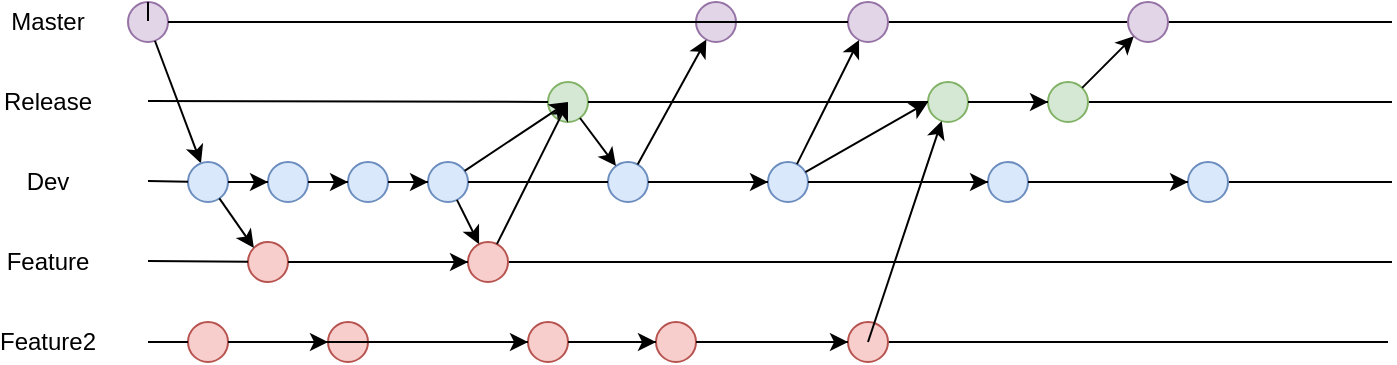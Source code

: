 <mxfile version="14.2.7" type="github">
  <diagram id="ECuKKJRDwGSO8WtzTbQF" name="Page-1">
    <mxGraphModel dx="946" dy="538" grid="1" gridSize="10" guides="1" tooltips="1" connect="1" arrows="1" fold="1" page="1" pageScale="1" pageWidth="827" pageHeight="1169" math="0" shadow="0">
      <root>
        <mxCell id="0" />
        <mxCell id="1" parent="0" />
        <mxCell id="wkxqqsHXV6JuuzdKQJdM-1" value="Master" style="text;html=1;strokeColor=none;fillColor=none;align=center;verticalAlign=middle;whiteSpace=wrap;rounded=0;" vertex="1" parent="1">
          <mxGeometry x="50" y="70" width="40" height="20" as="geometry" />
        </mxCell>
        <mxCell id="wkxqqsHXV6JuuzdKQJdM-2" value="Release" style="text;html=1;strokeColor=none;fillColor=none;align=center;verticalAlign=middle;whiteSpace=wrap;rounded=0;" vertex="1" parent="1">
          <mxGeometry x="50" y="110" width="40" height="20" as="geometry" />
        </mxCell>
        <mxCell id="wkxqqsHXV6JuuzdKQJdM-3" value="Dev" style="text;html=1;strokeColor=none;fillColor=none;align=center;verticalAlign=middle;whiteSpace=wrap;rounded=0;" vertex="1" parent="1">
          <mxGeometry x="50" y="150" width="40" height="20" as="geometry" />
        </mxCell>
        <mxCell id="wkxqqsHXV6JuuzdKQJdM-4" value="Feature" style="text;html=1;strokeColor=none;fillColor=none;align=center;verticalAlign=middle;whiteSpace=wrap;rounded=0;" vertex="1" parent="1">
          <mxGeometry x="50" y="190" width="40" height="20" as="geometry" />
        </mxCell>
        <mxCell id="wkxqqsHXV6JuuzdKQJdM-8" value="" style="endArrow=none;html=1;" edge="1" parent="1" source="wkxqqsHXV6JuuzdKQJdM-48">
          <mxGeometry width="50" height="50" relative="1" as="geometry">
            <mxPoint x="120" y="79.5" as="sourcePoint" />
            <mxPoint x="742" y="80" as="targetPoint" />
          </mxGeometry>
        </mxCell>
        <mxCell id="wkxqqsHXV6JuuzdKQJdM-9" value="" style="endArrow=none;html=1;" edge="1" parent="1" source="wkxqqsHXV6JuuzdKQJdM-73">
          <mxGeometry width="50" height="50" relative="1" as="geometry">
            <mxPoint x="120" y="119.5" as="sourcePoint" />
            <mxPoint x="742" y="120" as="targetPoint" />
          </mxGeometry>
        </mxCell>
        <mxCell id="wkxqqsHXV6JuuzdKQJdM-10" value="" style="endArrow=none;html=1;" edge="1" parent="1" source="wkxqqsHXV6JuuzdKQJdM-86">
          <mxGeometry width="50" height="50" relative="1" as="geometry">
            <mxPoint x="120" y="159.5" as="sourcePoint" />
            <mxPoint x="742" y="160" as="targetPoint" />
          </mxGeometry>
        </mxCell>
        <mxCell id="wkxqqsHXV6JuuzdKQJdM-11" value="" style="endArrow=none;html=1;" edge="1" parent="1" source="wkxqqsHXV6JuuzdKQJdM-30">
          <mxGeometry width="50" height="50" relative="1" as="geometry">
            <mxPoint x="120" y="199.5" as="sourcePoint" />
            <mxPoint x="742" y="200" as="targetPoint" />
          </mxGeometry>
        </mxCell>
        <mxCell id="wkxqqsHXV6JuuzdKQJdM-12" value="" style="ellipse;whiteSpace=wrap;html=1;aspect=fixed;fillColor=#e1d5e7;strokeColor=#9673a6;" vertex="1" parent="1">
          <mxGeometry x="110" y="70" width="20" height="20" as="geometry" />
        </mxCell>
        <mxCell id="wkxqqsHXV6JuuzdKQJdM-13" value="" style="endArrow=none;html=1;" edge="1" parent="1" target="wkxqqsHXV6JuuzdKQJdM-12">
          <mxGeometry width="50" height="50" relative="1" as="geometry">
            <mxPoint x="120" y="79.5" as="sourcePoint" />
            <mxPoint x="742" y="80" as="targetPoint" />
          </mxGeometry>
        </mxCell>
        <mxCell id="wkxqqsHXV6JuuzdKQJdM-14" value="" style="endArrow=classic;html=1;" edge="1" parent="1" source="wkxqqsHXV6JuuzdKQJdM-12" target="wkxqqsHXV6JuuzdKQJdM-15">
          <mxGeometry width="50" height="50" relative="1" as="geometry">
            <mxPoint x="120" y="80" as="sourcePoint" />
            <mxPoint x="450" y="250" as="targetPoint" />
          </mxGeometry>
        </mxCell>
        <mxCell id="wkxqqsHXV6JuuzdKQJdM-15" value="" style="ellipse;whiteSpace=wrap;html=1;aspect=fixed;fillColor=#dae8fc;strokeColor=#6c8ebf;" vertex="1" parent="1">
          <mxGeometry x="140" y="150" width="20" height="20" as="geometry" />
        </mxCell>
        <mxCell id="wkxqqsHXV6JuuzdKQJdM-16" value="" style="endArrow=none;html=1;" edge="1" parent="1" target="wkxqqsHXV6JuuzdKQJdM-15">
          <mxGeometry width="50" height="50" relative="1" as="geometry">
            <mxPoint x="120" y="159.5" as="sourcePoint" />
            <mxPoint x="742" y="160" as="targetPoint" />
          </mxGeometry>
        </mxCell>
        <mxCell id="wkxqqsHXV6JuuzdKQJdM-17" value="" style="ellipse;whiteSpace=wrap;html=1;aspect=fixed;fillColor=#dae8fc;strokeColor=#6c8ebf;" vertex="1" parent="1">
          <mxGeometry x="180" y="150" width="20" height="20" as="geometry" />
        </mxCell>
        <mxCell id="wkxqqsHXV6JuuzdKQJdM-18" value="" style="endArrow=none;html=1;" edge="1" parent="1" source="wkxqqsHXV6JuuzdKQJdM-15" target="wkxqqsHXV6JuuzdKQJdM-17">
          <mxGeometry width="50" height="50" relative="1" as="geometry">
            <mxPoint x="160" y="160" as="sourcePoint" />
            <mxPoint x="742" y="160" as="targetPoint" />
          </mxGeometry>
        </mxCell>
        <mxCell id="wkxqqsHXV6JuuzdKQJdM-19" value="" style="ellipse;whiteSpace=wrap;html=1;aspect=fixed;fillColor=#dae8fc;strokeColor=#6c8ebf;" vertex="1" parent="1">
          <mxGeometry x="220" y="150" width="20" height="20" as="geometry" />
        </mxCell>
        <mxCell id="wkxqqsHXV6JuuzdKQJdM-20" value="" style="endArrow=none;html=1;" edge="1" parent="1" source="wkxqqsHXV6JuuzdKQJdM-17" target="wkxqqsHXV6JuuzdKQJdM-19">
          <mxGeometry width="50" height="50" relative="1" as="geometry">
            <mxPoint x="200" y="160" as="sourcePoint" />
            <mxPoint x="742" y="160" as="targetPoint" />
          </mxGeometry>
        </mxCell>
        <mxCell id="wkxqqsHXV6JuuzdKQJdM-21" value="" style="ellipse;whiteSpace=wrap;html=1;aspect=fixed;fillColor=#dae8fc;strokeColor=#6c8ebf;" vertex="1" parent="1">
          <mxGeometry x="260" y="150" width="20" height="20" as="geometry" />
        </mxCell>
        <mxCell id="wkxqqsHXV6JuuzdKQJdM-22" value="" style="endArrow=none;html=1;" edge="1" parent="1" source="wkxqqsHXV6JuuzdKQJdM-19" target="wkxqqsHXV6JuuzdKQJdM-21">
          <mxGeometry width="50" height="50" relative="1" as="geometry">
            <mxPoint x="240" y="160" as="sourcePoint" />
            <mxPoint x="742" y="160" as="targetPoint" />
          </mxGeometry>
        </mxCell>
        <mxCell id="wkxqqsHXV6JuuzdKQJdM-23" value="" style="endArrow=classic;html=1;" edge="1" parent="1" source="wkxqqsHXV6JuuzdKQJdM-15" target="wkxqqsHXV6JuuzdKQJdM-17">
          <mxGeometry width="50" height="50" relative="1" as="geometry">
            <mxPoint x="400" y="300" as="sourcePoint" />
            <mxPoint x="450" y="250" as="targetPoint" />
          </mxGeometry>
        </mxCell>
        <mxCell id="wkxqqsHXV6JuuzdKQJdM-26" value="" style="endArrow=classic;html=1;" edge="1" parent="1" source="wkxqqsHXV6JuuzdKQJdM-17" target="wkxqqsHXV6JuuzdKQJdM-19">
          <mxGeometry width="50" height="50" relative="1" as="geometry">
            <mxPoint x="180" y="180" as="sourcePoint" />
            <mxPoint x="200" y="180" as="targetPoint" />
          </mxGeometry>
        </mxCell>
        <mxCell id="wkxqqsHXV6JuuzdKQJdM-27" value="" style="endArrow=classic;html=1;" edge="1" parent="1" source="wkxqqsHXV6JuuzdKQJdM-19" target="wkxqqsHXV6JuuzdKQJdM-21">
          <mxGeometry width="50" height="50" relative="1" as="geometry">
            <mxPoint x="190" y="190" as="sourcePoint" />
            <mxPoint x="210" y="190" as="targetPoint" />
          </mxGeometry>
        </mxCell>
        <mxCell id="wkxqqsHXV6JuuzdKQJdM-28" value="" style="ellipse;whiteSpace=wrap;html=1;aspect=fixed;fillColor=#f8cecc;strokeColor=#b85450;" vertex="1" parent="1">
          <mxGeometry x="170" y="190" width="20" height="20" as="geometry" />
        </mxCell>
        <mxCell id="wkxqqsHXV6JuuzdKQJdM-29" value="" style="endArrow=none;html=1;" edge="1" parent="1" target="wkxqqsHXV6JuuzdKQJdM-28">
          <mxGeometry width="50" height="50" relative="1" as="geometry">
            <mxPoint x="120.0" y="199.5" as="sourcePoint" />
            <mxPoint x="742" y="200" as="targetPoint" />
          </mxGeometry>
        </mxCell>
        <mxCell id="wkxqqsHXV6JuuzdKQJdM-30" value="" style="ellipse;whiteSpace=wrap;html=1;aspect=fixed;fillColor=#f8cecc;strokeColor=#b85450;" vertex="1" parent="1">
          <mxGeometry x="280" y="190" width="20" height="20" as="geometry" />
        </mxCell>
        <mxCell id="wkxqqsHXV6JuuzdKQJdM-31" value="" style="endArrow=none;html=1;" edge="1" parent="1" source="wkxqqsHXV6JuuzdKQJdM-28" target="wkxqqsHXV6JuuzdKQJdM-30">
          <mxGeometry width="50" height="50" relative="1" as="geometry">
            <mxPoint x="190.0" y="200" as="sourcePoint" />
            <mxPoint x="742" y="200" as="targetPoint" />
          </mxGeometry>
        </mxCell>
        <mxCell id="wkxqqsHXV6JuuzdKQJdM-32" value="" style="endArrow=classic;html=1;" edge="1" parent="1" source="wkxqqsHXV6JuuzdKQJdM-28" target="wkxqqsHXV6JuuzdKQJdM-30">
          <mxGeometry width="50" height="50" relative="1" as="geometry">
            <mxPoint x="170" y="170" as="sourcePoint" />
            <mxPoint x="190" y="170" as="targetPoint" />
          </mxGeometry>
        </mxCell>
        <mxCell id="wkxqqsHXV6JuuzdKQJdM-33" value="" style="ellipse;whiteSpace=wrap;html=1;aspect=fixed;fillColor=#d5e8d4;strokeColor=#82b366;" vertex="1" parent="1">
          <mxGeometry x="320" y="110" width="20" height="20" as="geometry" />
        </mxCell>
        <mxCell id="wkxqqsHXV6JuuzdKQJdM-34" value="" style="endArrow=none;html=1;" edge="1" parent="1" target="wkxqqsHXV6JuuzdKQJdM-33">
          <mxGeometry width="50" height="50" relative="1" as="geometry">
            <mxPoint x="120" y="119.5" as="sourcePoint" />
            <mxPoint x="742" y="120" as="targetPoint" />
          </mxGeometry>
        </mxCell>
        <mxCell id="wkxqqsHXV6JuuzdKQJdM-35" value="" style="endArrow=classic;html=1;entryX=0.5;entryY=0.5;entryDx=0;entryDy=0;entryPerimeter=0;" edge="1" parent="1" source="wkxqqsHXV6JuuzdKQJdM-21" target="wkxqqsHXV6JuuzdKQJdM-33">
          <mxGeometry width="50" height="50" relative="1" as="geometry">
            <mxPoint x="220" y="330" as="sourcePoint" />
            <mxPoint x="270" y="280" as="targetPoint" />
          </mxGeometry>
        </mxCell>
        <mxCell id="wkxqqsHXV6JuuzdKQJdM-37" value="" style="endArrow=classic;html=1;" edge="1" parent="1" source="wkxqqsHXV6JuuzdKQJdM-30">
          <mxGeometry width="50" height="50" relative="1" as="geometry">
            <mxPoint x="288.321" y="164.453" as="sourcePoint" />
            <mxPoint x="330" y="120" as="targetPoint" />
          </mxGeometry>
        </mxCell>
        <mxCell id="wkxqqsHXV6JuuzdKQJdM-38" value="" style="ellipse;whiteSpace=wrap;html=1;aspect=fixed;fillColor=#dae8fc;strokeColor=#6c8ebf;" vertex="1" parent="1">
          <mxGeometry x="350" y="150" width="20" height="20" as="geometry" />
        </mxCell>
        <mxCell id="wkxqqsHXV6JuuzdKQJdM-39" value="" style="endArrow=none;html=1;" edge="1" parent="1" source="wkxqqsHXV6JuuzdKQJdM-21" target="wkxqqsHXV6JuuzdKQJdM-38">
          <mxGeometry width="50" height="50" relative="1" as="geometry">
            <mxPoint x="280" y="160" as="sourcePoint" />
            <mxPoint x="742" y="160" as="targetPoint" />
          </mxGeometry>
        </mxCell>
        <mxCell id="wkxqqsHXV6JuuzdKQJdM-40" value="" style="endArrow=classic;html=1;" edge="1" parent="1" source="wkxqqsHXV6JuuzdKQJdM-33" target="wkxqqsHXV6JuuzdKQJdM-38">
          <mxGeometry width="50" height="50" relative="1" as="geometry">
            <mxPoint x="220" y="330" as="sourcePoint" />
            <mxPoint x="270" y="280" as="targetPoint" />
          </mxGeometry>
        </mxCell>
        <mxCell id="wkxqqsHXV6JuuzdKQJdM-41" value="" style="endArrow=classic;html=1;entryX=0;entryY=0;entryDx=0;entryDy=0;" edge="1" parent="1" source="wkxqqsHXV6JuuzdKQJdM-15" target="wkxqqsHXV6JuuzdKQJdM-28">
          <mxGeometry width="50" height="50" relative="1" as="geometry">
            <mxPoint x="220" y="330" as="sourcePoint" />
            <mxPoint x="270" y="280" as="targetPoint" />
          </mxGeometry>
        </mxCell>
        <mxCell id="wkxqqsHXV6JuuzdKQJdM-42" value="" style="endArrow=classic;html=1;" edge="1" parent="1" source="wkxqqsHXV6JuuzdKQJdM-21" target="wkxqqsHXV6JuuzdKQJdM-30">
          <mxGeometry width="50" height="50" relative="1" as="geometry">
            <mxPoint x="165.665" y="178.24" as="sourcePoint" />
            <mxPoint x="182.929" y="202.929" as="targetPoint" />
          </mxGeometry>
        </mxCell>
        <mxCell id="wkxqqsHXV6JuuzdKQJdM-43" value="" style="ellipse;whiteSpace=wrap;html=1;aspect=fixed;fillColor=#e1d5e7;strokeColor=#9673a6;" vertex="1" parent="1">
          <mxGeometry x="394" y="70" width="20" height="20" as="geometry" />
        </mxCell>
        <mxCell id="wkxqqsHXV6JuuzdKQJdM-44" value="" style="endArrow=classic;html=1;" edge="1" parent="1" source="wkxqqsHXV6JuuzdKQJdM-38" target="wkxqqsHXV6JuuzdKQJdM-43">
          <mxGeometry width="50" height="50" relative="1" as="geometry">
            <mxPoint x="220" y="330" as="sourcePoint" />
            <mxPoint x="270" y="280" as="targetPoint" />
          </mxGeometry>
        </mxCell>
        <mxCell id="wkxqqsHXV6JuuzdKQJdM-45" value="" style="ellipse;whiteSpace=wrap;html=1;aspect=fixed;fillColor=#dae8fc;strokeColor=#6c8ebf;" vertex="1" parent="1">
          <mxGeometry x="430" y="150" width="20" height="20" as="geometry" />
        </mxCell>
        <mxCell id="wkxqqsHXV6JuuzdKQJdM-46" value="" style="endArrow=none;html=1;" edge="1" parent="1" source="wkxqqsHXV6JuuzdKQJdM-38" target="wkxqqsHXV6JuuzdKQJdM-45">
          <mxGeometry width="50" height="50" relative="1" as="geometry">
            <mxPoint x="370" y="160" as="sourcePoint" />
            <mxPoint x="742" y="160" as="targetPoint" />
          </mxGeometry>
        </mxCell>
        <mxCell id="wkxqqsHXV6JuuzdKQJdM-47" value="" style="endArrow=classic;html=1;" edge="1" parent="1" source="wkxqqsHXV6JuuzdKQJdM-38" target="wkxqqsHXV6JuuzdKQJdM-45">
          <mxGeometry width="50" height="50" relative="1" as="geometry">
            <mxPoint x="220" y="330" as="sourcePoint" />
            <mxPoint x="270" y="280" as="targetPoint" />
          </mxGeometry>
        </mxCell>
        <mxCell id="wkxqqsHXV6JuuzdKQJdM-48" value="" style="ellipse;whiteSpace=wrap;html=1;aspect=fixed;fillColor=#e1d5e7;strokeColor=#9673a6;" vertex="1" parent="1">
          <mxGeometry x="470" y="70" width="20" height="20" as="geometry" />
        </mxCell>
        <mxCell id="wkxqqsHXV6JuuzdKQJdM-49" value="" style="endArrow=none;html=1;" edge="1" parent="1" source="wkxqqsHXV6JuuzdKQJdM-12" target="wkxqqsHXV6JuuzdKQJdM-48">
          <mxGeometry width="50" height="50" relative="1" as="geometry">
            <mxPoint x="130" y="80" as="sourcePoint" />
            <mxPoint x="742" y="80" as="targetPoint" />
          </mxGeometry>
        </mxCell>
        <mxCell id="wkxqqsHXV6JuuzdKQJdM-50" value="" style="endArrow=classic;html=1;" edge="1" parent="1" source="wkxqqsHXV6JuuzdKQJdM-45" target="wkxqqsHXV6JuuzdKQJdM-48">
          <mxGeometry width="50" height="50" relative="1" as="geometry">
            <mxPoint x="220" y="330" as="sourcePoint" />
            <mxPoint x="270" y="280" as="targetPoint" />
          </mxGeometry>
        </mxCell>
        <mxCell id="wkxqqsHXV6JuuzdKQJdM-51" value="Feature2" style="text;html=1;strokeColor=none;fillColor=none;align=center;verticalAlign=middle;whiteSpace=wrap;rounded=0;" vertex="1" parent="1">
          <mxGeometry x="50" y="230" width="40" height="20" as="geometry" />
        </mxCell>
        <mxCell id="wkxqqsHXV6JuuzdKQJdM-52" value="" style="endArrow=none;html=1;" edge="1" parent="1" source="wkxqqsHXV6JuuzdKQJdM-68">
          <mxGeometry width="50" height="50" relative="1" as="geometry">
            <mxPoint x="120" y="240" as="sourcePoint" />
            <mxPoint x="740" y="240" as="targetPoint" />
          </mxGeometry>
        </mxCell>
        <mxCell id="wkxqqsHXV6JuuzdKQJdM-53" value="" style="ellipse;whiteSpace=wrap;html=1;aspect=fixed;fillColor=#f8cecc;strokeColor=#b85450;" vertex="1" parent="1">
          <mxGeometry x="140" y="230" width="20" height="20" as="geometry" />
        </mxCell>
        <mxCell id="wkxqqsHXV6JuuzdKQJdM-54" value="" style="endArrow=none;html=1;" edge="1" parent="1" target="wkxqqsHXV6JuuzdKQJdM-53">
          <mxGeometry width="50" height="50" relative="1" as="geometry">
            <mxPoint x="120" y="240" as="sourcePoint" />
            <mxPoint x="740" y="240" as="targetPoint" />
          </mxGeometry>
        </mxCell>
        <mxCell id="wkxqqsHXV6JuuzdKQJdM-55" value="" style="ellipse;whiteSpace=wrap;html=1;aspect=fixed;fillColor=#f8cecc;strokeColor=#b85450;" vertex="1" parent="1">
          <mxGeometry x="210" y="230" width="20" height="20" as="geometry" />
        </mxCell>
        <mxCell id="wkxqqsHXV6JuuzdKQJdM-56" value="" style="ellipse;whiteSpace=wrap;html=1;aspect=fixed;fillColor=#f8cecc;strokeColor=#b85450;" vertex="1" parent="1">
          <mxGeometry x="310" y="230" width="20" height="20" as="geometry" />
        </mxCell>
        <mxCell id="wkxqqsHXV6JuuzdKQJdM-57" value="" style="endArrow=none;html=1;" edge="1" parent="1" source="wkxqqsHXV6JuuzdKQJdM-53" target="wkxqqsHXV6JuuzdKQJdM-56">
          <mxGeometry width="50" height="50" relative="1" as="geometry">
            <mxPoint x="160" y="240" as="sourcePoint" />
            <mxPoint x="740" y="240" as="targetPoint" />
          </mxGeometry>
        </mxCell>
        <mxCell id="wkxqqsHXV6JuuzdKQJdM-58" value="" style="ellipse;whiteSpace=wrap;html=1;aspect=fixed;fillColor=#f8cecc;strokeColor=#b85450;" vertex="1" parent="1">
          <mxGeometry x="374" y="230" width="20" height="20" as="geometry" />
        </mxCell>
        <mxCell id="wkxqqsHXV6JuuzdKQJdM-59" value="" style="endArrow=none;html=1;" edge="1" parent="1" source="wkxqqsHXV6JuuzdKQJdM-56" target="wkxqqsHXV6JuuzdKQJdM-58">
          <mxGeometry width="50" height="50" relative="1" as="geometry">
            <mxPoint x="330" y="240" as="sourcePoint" />
            <mxPoint x="740" y="240" as="targetPoint" />
          </mxGeometry>
        </mxCell>
        <mxCell id="wkxqqsHXV6JuuzdKQJdM-60" value="" style="endArrow=classic;html=1;" edge="1" parent="1" source="wkxqqsHXV6JuuzdKQJdM-53">
          <mxGeometry width="50" height="50" relative="1" as="geometry">
            <mxPoint x="320" y="330" as="sourcePoint" />
            <mxPoint x="210" y="240" as="targetPoint" />
          </mxGeometry>
        </mxCell>
        <mxCell id="wkxqqsHXV6JuuzdKQJdM-62" value="" style="endArrow=classic;html=1;" edge="1" parent="1" target="wkxqqsHXV6JuuzdKQJdM-56">
          <mxGeometry width="50" height="50" relative="1" as="geometry">
            <mxPoint x="220" y="240" as="sourcePoint" />
            <mxPoint x="230" y="250" as="targetPoint" />
          </mxGeometry>
        </mxCell>
        <mxCell id="wkxqqsHXV6JuuzdKQJdM-63" value="" style="endArrow=classic;html=1;entryX=0;entryY=0.5;entryDx=0;entryDy=0;" edge="1" parent="1" source="wkxqqsHXV6JuuzdKQJdM-56" target="wkxqqsHXV6JuuzdKQJdM-58">
          <mxGeometry width="50" height="50" relative="1" as="geometry">
            <mxPoint x="180" y="260" as="sourcePoint" />
            <mxPoint x="240" y="260" as="targetPoint" />
          </mxGeometry>
        </mxCell>
        <mxCell id="wkxqqsHXV6JuuzdKQJdM-65" value="" style="ellipse;whiteSpace=wrap;html=1;aspect=fixed;fillColor=#d5e8d4;strokeColor=#82b366;" vertex="1" parent="1">
          <mxGeometry x="510" y="110" width="20" height="20" as="geometry" />
        </mxCell>
        <mxCell id="wkxqqsHXV6JuuzdKQJdM-66" value="" style="endArrow=none;html=1;" edge="1" parent="1" source="wkxqqsHXV6JuuzdKQJdM-33" target="wkxqqsHXV6JuuzdKQJdM-65">
          <mxGeometry width="50" height="50" relative="1" as="geometry">
            <mxPoint x="340" y="120" as="sourcePoint" />
            <mxPoint x="742" y="120" as="targetPoint" />
          </mxGeometry>
        </mxCell>
        <mxCell id="wkxqqsHXV6JuuzdKQJdM-68" value="" style="ellipse;whiteSpace=wrap;html=1;aspect=fixed;fillColor=#f8cecc;strokeColor=#b85450;" vertex="1" parent="1">
          <mxGeometry x="470" y="230" width="20" height="20" as="geometry" />
        </mxCell>
        <mxCell id="wkxqqsHXV6JuuzdKQJdM-69" value="" style="endArrow=none;html=1;" edge="1" parent="1" source="wkxqqsHXV6JuuzdKQJdM-58" target="wkxqqsHXV6JuuzdKQJdM-68">
          <mxGeometry width="50" height="50" relative="1" as="geometry">
            <mxPoint x="394" y="240" as="sourcePoint" />
            <mxPoint x="740" y="240" as="targetPoint" />
          </mxGeometry>
        </mxCell>
        <mxCell id="wkxqqsHXV6JuuzdKQJdM-70" value="" style="endArrow=classic;html=1;exitX=1;exitY=0.5;exitDx=0;exitDy=0;" edge="1" parent="1" source="wkxqqsHXV6JuuzdKQJdM-58" target="wkxqqsHXV6JuuzdKQJdM-68">
          <mxGeometry width="50" height="50" relative="1" as="geometry">
            <mxPoint x="340" y="250" as="sourcePoint" />
            <mxPoint x="384" y="250" as="targetPoint" />
          </mxGeometry>
        </mxCell>
        <mxCell id="wkxqqsHXV6JuuzdKQJdM-72" value="" style="endArrow=classic;html=1;entryX=0;entryY=0.5;entryDx=0;entryDy=0;" edge="1" parent="1" source="wkxqqsHXV6JuuzdKQJdM-45" target="wkxqqsHXV6JuuzdKQJdM-65">
          <mxGeometry width="50" height="50" relative="1" as="geometry">
            <mxPoint x="320" y="330" as="sourcePoint" />
            <mxPoint x="370" y="280" as="targetPoint" />
          </mxGeometry>
        </mxCell>
        <mxCell id="wkxqqsHXV6JuuzdKQJdM-73" value="" style="ellipse;whiteSpace=wrap;html=1;aspect=fixed;fillColor=#d5e8d4;strokeColor=#82b366;" vertex="1" parent="1">
          <mxGeometry x="570" y="110" width="20" height="20" as="geometry" />
        </mxCell>
        <mxCell id="wkxqqsHXV6JuuzdKQJdM-74" value="" style="endArrow=none;html=1;" edge="1" parent="1" source="wkxqqsHXV6JuuzdKQJdM-65" target="wkxqqsHXV6JuuzdKQJdM-73">
          <mxGeometry width="50" height="50" relative="1" as="geometry">
            <mxPoint x="530" y="120" as="sourcePoint" />
            <mxPoint x="742" y="120" as="targetPoint" />
          </mxGeometry>
        </mxCell>
        <mxCell id="wkxqqsHXV6JuuzdKQJdM-76" value="" style="endArrow=classic;html=1;" edge="1" parent="1" source="wkxqqsHXV6JuuzdKQJdM-65" target="wkxqqsHXV6JuuzdKQJdM-73">
          <mxGeometry width="50" height="50" relative="1" as="geometry">
            <mxPoint x="320" y="330" as="sourcePoint" />
            <mxPoint x="370" y="280" as="targetPoint" />
          </mxGeometry>
        </mxCell>
        <mxCell id="wkxqqsHXV6JuuzdKQJdM-79" value="" style="endArrow=classic;html=1;exitX=0.5;exitY=0.5;exitDx=0;exitDy=0;exitPerimeter=0;" edge="1" parent="1" source="wkxqqsHXV6JuuzdKQJdM-68" target="wkxqqsHXV6JuuzdKQJdM-65">
          <mxGeometry width="50" height="50" relative="1" as="geometry">
            <mxPoint x="320" y="330" as="sourcePoint" />
            <mxPoint x="370" y="280" as="targetPoint" />
          </mxGeometry>
        </mxCell>
        <mxCell id="wkxqqsHXV6JuuzdKQJdM-80" value="" style="ellipse;whiteSpace=wrap;html=1;aspect=fixed;fillColor=#e1d5e7;strokeColor=#9673a6;" vertex="1" parent="1">
          <mxGeometry x="610" y="70" width="20" height="20" as="geometry" />
        </mxCell>
        <mxCell id="wkxqqsHXV6JuuzdKQJdM-81" value="" style="endArrow=classic;html=1;" edge="1" parent="1" source="wkxqqsHXV6JuuzdKQJdM-73" target="wkxqqsHXV6JuuzdKQJdM-80">
          <mxGeometry width="50" height="50" relative="1" as="geometry">
            <mxPoint x="320" y="330" as="sourcePoint" />
            <mxPoint x="370" y="280" as="targetPoint" />
          </mxGeometry>
        </mxCell>
        <mxCell id="wkxqqsHXV6JuuzdKQJdM-84" value="" style="ellipse;whiteSpace=wrap;html=1;aspect=fixed;fillColor=#dae8fc;strokeColor=#6c8ebf;" vertex="1" parent="1">
          <mxGeometry x="540" y="150" width="20" height="20" as="geometry" />
        </mxCell>
        <mxCell id="wkxqqsHXV6JuuzdKQJdM-85" value="" style="endArrow=none;html=1;" edge="1" parent="1" source="wkxqqsHXV6JuuzdKQJdM-45" target="wkxqqsHXV6JuuzdKQJdM-84">
          <mxGeometry width="50" height="50" relative="1" as="geometry">
            <mxPoint x="450" y="160" as="sourcePoint" />
            <mxPoint x="742" y="160" as="targetPoint" />
          </mxGeometry>
        </mxCell>
        <mxCell id="wkxqqsHXV6JuuzdKQJdM-86" value="" style="ellipse;whiteSpace=wrap;html=1;aspect=fixed;fillColor=#dae8fc;strokeColor=#6c8ebf;" vertex="1" parent="1">
          <mxGeometry x="640" y="150" width="20" height="20" as="geometry" />
        </mxCell>
        <mxCell id="wkxqqsHXV6JuuzdKQJdM-87" value="" style="endArrow=none;html=1;" edge="1" parent="1" source="wkxqqsHXV6JuuzdKQJdM-84" target="wkxqqsHXV6JuuzdKQJdM-86">
          <mxGeometry width="50" height="50" relative="1" as="geometry">
            <mxPoint x="560" y="160" as="sourcePoint" />
            <mxPoint x="742" y="160" as="targetPoint" />
          </mxGeometry>
        </mxCell>
        <mxCell id="wkxqqsHXV6JuuzdKQJdM-88" value="" style="endArrow=classic;html=1;" edge="1" parent="1" source="wkxqqsHXV6JuuzdKQJdM-45" target="wkxqqsHXV6JuuzdKQJdM-84">
          <mxGeometry width="50" height="50" relative="1" as="geometry">
            <mxPoint x="320" y="330" as="sourcePoint" />
            <mxPoint x="370" y="280" as="targetPoint" />
          </mxGeometry>
        </mxCell>
        <mxCell id="wkxqqsHXV6JuuzdKQJdM-90" value="" style="endArrow=classic;html=1;" edge="1" parent="1" source="wkxqqsHXV6JuuzdKQJdM-84" target="wkxqqsHXV6JuuzdKQJdM-86">
          <mxGeometry width="50" height="50" relative="1" as="geometry">
            <mxPoint x="320" y="330" as="sourcePoint" />
            <mxPoint x="370" y="280" as="targetPoint" />
          </mxGeometry>
        </mxCell>
      </root>
    </mxGraphModel>
  </diagram>
</mxfile>
